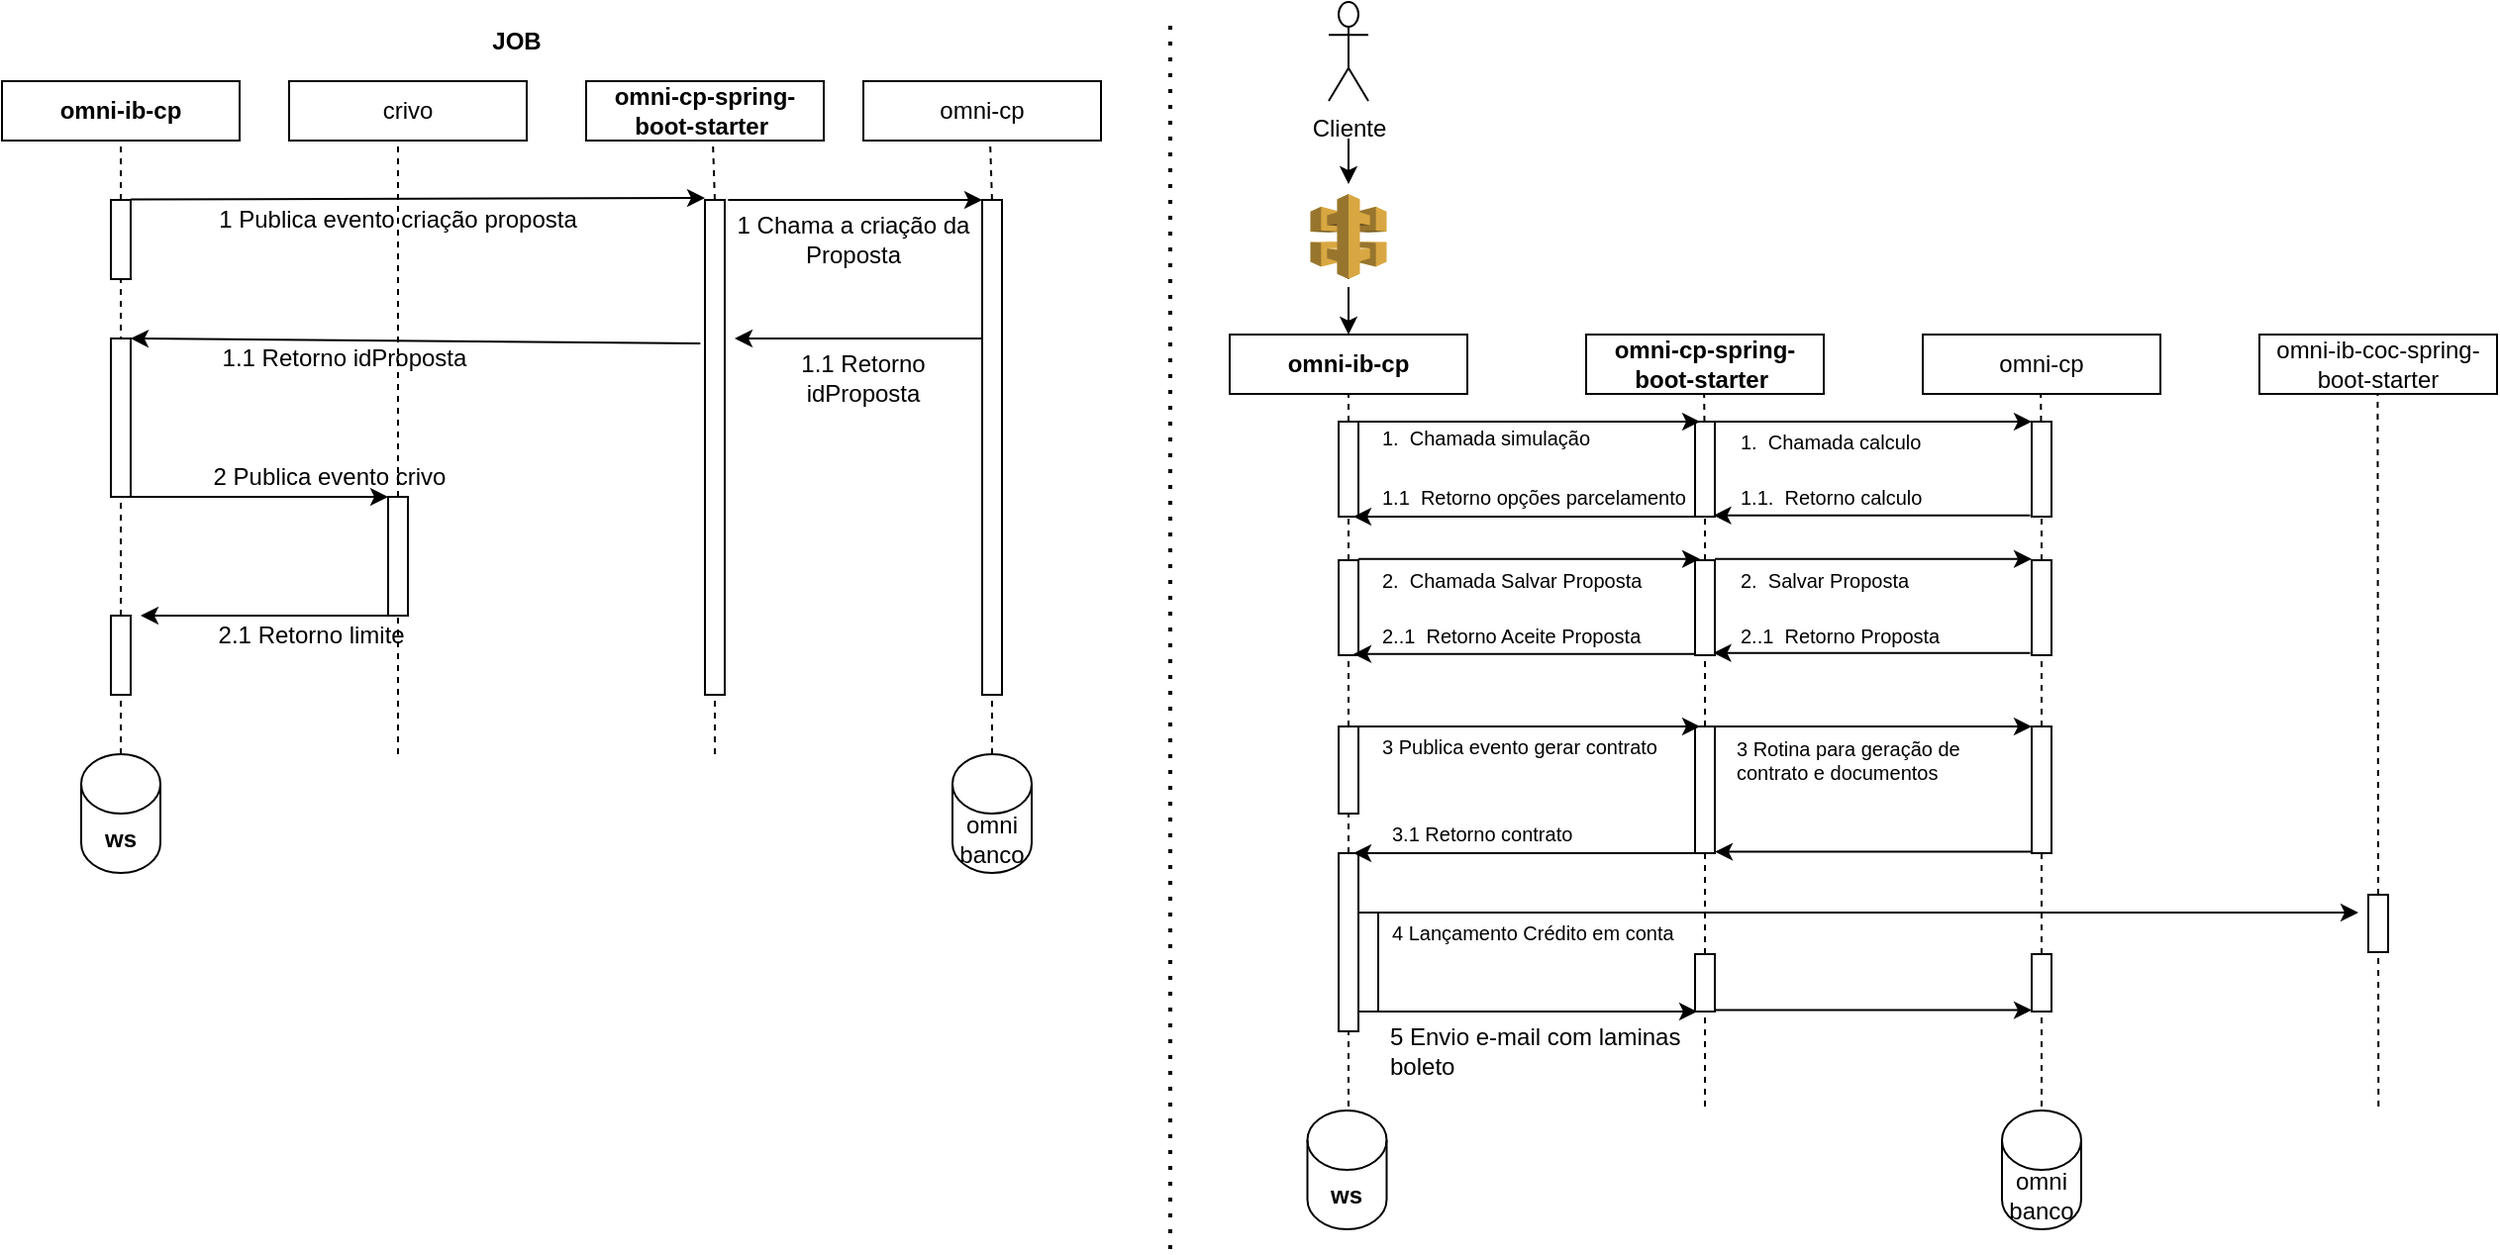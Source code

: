 <mxfile version="15.2.7" type="github">
  <diagram id="0FqVMD4JPgGbxOfEBaSR" name="Page-1">
    <mxGraphModel dx="1673" dy="896" grid="1" gridSize="10" guides="1" tooltips="1" connect="1" arrows="1" fold="1" page="1" pageScale="1" pageWidth="1169" pageHeight="827" math="0" shadow="0">
      <root>
        <mxCell id="0" />
        <mxCell id="1" parent="0" />
        <mxCell id="Z4EfVOkCpKeqiWPkEEuS-29" value="omni-ib-cp" style="rounded=0;whiteSpace=wrap;html=1;fontStyle=1" vertex="1" parent="1">
          <mxGeometry x="40" y="40" width="120" height="30" as="geometry" />
        </mxCell>
        <mxCell id="Z4EfVOkCpKeqiWPkEEuS-35" value="crivo" style="rounded=0;whiteSpace=wrap;html=1;" vertex="1" parent="1">
          <mxGeometry x="185" y="40" width="120" height="30" as="geometry" />
        </mxCell>
        <mxCell id="Z4EfVOkCpKeqiWPkEEuS-36" value="" style="endArrow=none;dashed=1;html=1;entryX=0.5;entryY=1;entryDx=0;entryDy=0;startArrow=none;" edge="1" parent="1" source="Z4EfVOkCpKeqiWPkEEuS-37">
          <mxGeometry width="50" height="50" relative="1" as="geometry">
            <mxPoint x="240" y="330" as="sourcePoint" />
            <mxPoint x="240" y="70" as="targetPoint" />
          </mxGeometry>
        </mxCell>
        <mxCell id="Z4EfVOkCpKeqiWPkEEuS-37" value="" style="rounded=0;whiteSpace=wrap;html=1;" vertex="1" parent="1">
          <mxGeometry x="235" y="250" width="10" height="60" as="geometry" />
        </mxCell>
        <mxCell id="Z4EfVOkCpKeqiWPkEEuS-40" value="" style="endArrow=classic;html=1;" edge="1" parent="1">
          <mxGeometry width="50" height="50" relative="1" as="geometry">
            <mxPoint x="105" y="99.75" as="sourcePoint" />
            <mxPoint x="395" y="99" as="targetPoint" />
          </mxGeometry>
        </mxCell>
        <mxCell id="Z4EfVOkCpKeqiWPkEEuS-41" value="omni-cp-spring-boot-starter&amp;nbsp;" style="rounded=0;whiteSpace=wrap;html=1;fontStyle=1" vertex="1" parent="1">
          <mxGeometry x="335" y="40" width="120" height="30" as="geometry" />
        </mxCell>
        <mxCell id="Z4EfVOkCpKeqiWPkEEuS-42" value="" style="endArrow=none;dashed=1;html=1;startArrow=none;entryX=0.5;entryY=1;entryDx=0;entryDy=0;" edge="1" parent="1">
          <mxGeometry width="50" height="50" relative="1" as="geometry">
            <mxPoint x="399.968" y="100" as="sourcePoint" />
            <mxPoint x="399" y="70" as="targetPoint" />
          </mxGeometry>
        </mxCell>
        <mxCell id="Z4EfVOkCpKeqiWPkEEuS-43" value="" style="rounded=0;whiteSpace=wrap;html=1;" vertex="1" parent="1">
          <mxGeometry x="395" y="100" width="10" height="250" as="geometry" />
        </mxCell>
        <mxCell id="Z4EfVOkCpKeqiWPkEEuS-45" value="" style="endArrow=classic;html=1;entryX=0;entryY=0;entryDx=0;entryDy=0;" edge="1" parent="1" target="Z4EfVOkCpKeqiWPkEEuS-61">
          <mxGeometry width="50" height="50" relative="1" as="geometry">
            <mxPoint x="406.67" y="100.0" as="sourcePoint" />
            <mxPoint x="525" y="100.42" as="targetPoint" />
            <Array as="points">
              <mxPoint x="486.67" y="100.0" />
            </Array>
          </mxGeometry>
        </mxCell>
        <mxCell id="Z4EfVOkCpKeqiWPkEEuS-46" value="" style="endArrow=classic;html=1;exitX=-0.233;exitY=0.29;exitDx=0;exitDy=0;exitPerimeter=0;" edge="1" parent="1" source="Z4EfVOkCpKeqiWPkEEuS-43">
          <mxGeometry width="50" height="50" relative="1" as="geometry">
            <mxPoint x="355" y="170.0" as="sourcePoint" />
            <mxPoint x="105" y="170.0" as="targetPoint" />
          </mxGeometry>
        </mxCell>
        <mxCell id="Z4EfVOkCpKeqiWPkEEuS-48" value="" style="endArrow=classic;html=1;entryX=0;entryY=0;entryDx=0;entryDy=0;" edge="1" parent="1" target="Z4EfVOkCpKeqiWPkEEuS-37">
          <mxGeometry width="50" height="50" relative="1" as="geometry">
            <mxPoint x="105" y="250" as="sourcePoint" />
            <mxPoint x="210" y="250.42" as="targetPoint" />
          </mxGeometry>
        </mxCell>
        <mxCell id="Z4EfVOkCpKeqiWPkEEuS-55" value="" style="endArrow=none;dashed=1;html=1;entryX=0.5;entryY=1;entryDx=0;entryDy=0;" edge="1" parent="1" target="Z4EfVOkCpKeqiWPkEEuS-37">
          <mxGeometry width="50" height="50" relative="1" as="geometry">
            <mxPoint x="240" y="380" as="sourcePoint" />
            <mxPoint x="239.58" y="314" as="targetPoint" />
          </mxGeometry>
        </mxCell>
        <mxCell id="Z4EfVOkCpKeqiWPkEEuS-58" value="" style="endArrow=classic;html=1;exitX=0;exitY=1;exitDx=0;exitDy=0;" edge="1" parent="1" source="Z4EfVOkCpKeqiWPkEEuS-37">
          <mxGeometry width="50" height="50" relative="1" as="geometry">
            <mxPoint x="215" y="310" as="sourcePoint" />
            <mxPoint x="110" y="310" as="targetPoint" />
          </mxGeometry>
        </mxCell>
        <mxCell id="Z4EfVOkCpKeqiWPkEEuS-59" value="omni-cp" style="rounded=0;whiteSpace=wrap;html=1;" vertex="1" parent="1">
          <mxGeometry x="475" y="40" width="120" height="30" as="geometry" />
        </mxCell>
        <mxCell id="Z4EfVOkCpKeqiWPkEEuS-60" value="" style="endArrow=none;dashed=1;html=1;entryX=0.5;entryY=1;entryDx=0;entryDy=0;startArrow=none;" edge="1" parent="1">
          <mxGeometry width="50" height="50" relative="1" as="geometry">
            <mxPoint x="539.968" y="100" as="sourcePoint" />
            <mxPoint x="539" y="70" as="targetPoint" />
          </mxGeometry>
        </mxCell>
        <mxCell id="Z4EfVOkCpKeqiWPkEEuS-61" value="" style="rounded=0;whiteSpace=wrap;html=1;" vertex="1" parent="1">
          <mxGeometry x="535" y="100" width="10" height="250" as="geometry" />
        </mxCell>
        <mxCell id="Z4EfVOkCpKeqiWPkEEuS-62" value="" style="endArrow=none;dashed=1;html=1;entryX=0.5;entryY=1;entryDx=0;entryDy=0;" edge="1" parent="1" target="Z4EfVOkCpKeqiWPkEEuS-61">
          <mxGeometry width="50" height="50" relative="1" as="geometry">
            <mxPoint x="540" y="380" as="sourcePoint" />
            <mxPoint x="540" y="65" as="targetPoint" />
          </mxGeometry>
        </mxCell>
        <mxCell id="Z4EfVOkCpKeqiWPkEEuS-67" value="" style="endArrow=classic;html=1;" edge="1" parent="1">
          <mxGeometry width="50" height="50" relative="1" as="geometry">
            <mxPoint x="535" y="170" as="sourcePoint" />
            <mxPoint x="410" y="170" as="targetPoint" />
          </mxGeometry>
        </mxCell>
        <mxCell id="Z4EfVOkCpKeqiWPkEEuS-76" value="1 Publica evento criação proposta" style="text;html=1;strokeColor=none;fillColor=none;align=center;verticalAlign=middle;whiteSpace=wrap;rounded=0;" vertex="1" parent="1">
          <mxGeometry x="140" y="100" width="200" height="20" as="geometry" />
        </mxCell>
        <mxCell id="Z4EfVOkCpKeqiWPkEEuS-77" value="1 Chama a criação da Proposta" style="text;html=1;strokeColor=none;fillColor=none;align=center;verticalAlign=middle;whiteSpace=wrap;rounded=0;" vertex="1" parent="1">
          <mxGeometry x="410" y="110" width="120" height="20" as="geometry" />
        </mxCell>
        <mxCell id="Z4EfVOkCpKeqiWPkEEuS-78" value="1.1 Retorno idProposta" style="text;html=1;strokeColor=none;fillColor=none;align=center;verticalAlign=middle;whiteSpace=wrap;rounded=0;" vertex="1" parent="1">
          <mxGeometry x="425" y="180" width="100" height="20" as="geometry" />
        </mxCell>
        <mxCell id="Z4EfVOkCpKeqiWPkEEuS-81" value="" style="endArrow=none;dashed=1;html=1;entryX=0.5;entryY=1;entryDx=0;entryDy=0;startArrow=none;" edge="1" parent="1" source="Z4EfVOkCpKeqiWPkEEuS-82">
          <mxGeometry width="50" height="50" relative="1" as="geometry">
            <mxPoint x="100" y="330" as="sourcePoint" />
            <mxPoint x="100" y="70" as="targetPoint" />
          </mxGeometry>
        </mxCell>
        <mxCell id="Z4EfVOkCpKeqiWPkEEuS-82" value="" style="rounded=0;whiteSpace=wrap;html=1;" vertex="1" parent="1">
          <mxGeometry x="95" y="100" width="10" height="40" as="geometry" />
        </mxCell>
        <mxCell id="Z4EfVOkCpKeqiWPkEEuS-83" value="" style="endArrow=none;dashed=1;html=1;entryX=0.5;entryY=1;entryDx=0;entryDy=0;startArrow=none;" edge="1" parent="1" target="Z4EfVOkCpKeqiWPkEEuS-82">
          <mxGeometry width="50" height="50" relative="1" as="geometry">
            <mxPoint x="100" y="250" as="sourcePoint" />
            <mxPoint x="100" y="70" as="targetPoint" />
          </mxGeometry>
        </mxCell>
        <mxCell id="Z4EfVOkCpKeqiWPkEEuS-85" value="" style="endArrow=none;dashed=1;html=1;entryX=0.5;entryY=1;entryDx=0;entryDy=0;startArrow=none;" edge="1" parent="1" source="Z4EfVOkCpKeqiWPkEEuS-87" target="Z4EfVOkCpKeqiWPkEEuS-86">
          <mxGeometry width="50" height="50" relative="1" as="geometry">
            <mxPoint x="100" y="350" as="sourcePoint" />
            <mxPoint x="100" y="290" as="targetPoint" />
          </mxGeometry>
        </mxCell>
        <mxCell id="Z4EfVOkCpKeqiWPkEEuS-86" value="" style="rounded=0;whiteSpace=wrap;html=1;" vertex="1" parent="1">
          <mxGeometry x="95" y="170" width="10" height="80" as="geometry" />
        </mxCell>
        <mxCell id="Z4EfVOkCpKeqiWPkEEuS-87" value="" style="rounded=0;whiteSpace=wrap;html=1;" vertex="1" parent="1">
          <mxGeometry x="95" y="310" width="10" height="40" as="geometry" />
        </mxCell>
        <mxCell id="Z4EfVOkCpKeqiWPkEEuS-91" value="ws" style="shape=cylinder3;whiteSpace=wrap;html=1;boundedLbl=1;backgroundOutline=1;size=15;fontStyle=1" vertex="1" parent="1">
          <mxGeometry x="80" y="380" width="40" height="60" as="geometry" />
        </mxCell>
        <mxCell id="Z4EfVOkCpKeqiWPkEEuS-92" value="omni banco" style="shape=cylinder3;whiteSpace=wrap;html=1;boundedLbl=1;backgroundOutline=1;size=15;" vertex="1" parent="1">
          <mxGeometry x="520" y="380" width="40" height="60" as="geometry" />
        </mxCell>
        <mxCell id="Z4EfVOkCpKeqiWPkEEuS-93" value="1.1 Retorno idProposta" style="text;html=1;strokeColor=none;fillColor=none;align=center;verticalAlign=middle;whiteSpace=wrap;rounded=0;" vertex="1" parent="1">
          <mxGeometry x="133" y="170" width="160" height="20" as="geometry" />
        </mxCell>
        <mxCell id="Z4EfVOkCpKeqiWPkEEuS-94" value="2 Publica evento crivo" style="text;html=1;strokeColor=none;fillColor=none;align=center;verticalAlign=middle;whiteSpace=wrap;rounded=0;" vertex="1" parent="1">
          <mxGeometry x="133" y="230" width="145" height="20" as="geometry" />
        </mxCell>
        <mxCell id="Z4EfVOkCpKeqiWPkEEuS-103" value="" style="endArrow=none;dashed=1;html=1;entryX=0.5;entryY=1;entryDx=0;entryDy=0;" edge="1" parent="1" target="Z4EfVOkCpKeqiWPkEEuS-87">
          <mxGeometry width="50" height="50" relative="1" as="geometry">
            <mxPoint x="100" y="380" as="sourcePoint" />
            <mxPoint x="100" y="355" as="targetPoint" />
          </mxGeometry>
        </mxCell>
        <mxCell id="Z4EfVOkCpKeqiWPkEEuS-104" value="2.1 Retorno limite&amp;nbsp;" style="text;html=1;strokeColor=none;fillColor=none;align=center;verticalAlign=middle;whiteSpace=wrap;rounded=0;" vertex="1" parent="1">
          <mxGeometry x="118" y="310" width="160" height="20" as="geometry" />
        </mxCell>
        <mxCell id="Z4EfVOkCpKeqiWPkEEuS-106" value="" style="endArrow=none;dashed=1;html=1;entryX=0.5;entryY=1;entryDx=0;entryDy=0;entryPerimeter=0;" edge="1" parent="1" target="Z4EfVOkCpKeqiWPkEEuS-43">
          <mxGeometry width="50" height="50" relative="1" as="geometry">
            <mxPoint x="400" y="380" as="sourcePoint" />
            <mxPoint x="400" y="360" as="targetPoint" />
          </mxGeometry>
        </mxCell>
        <mxCell id="Z4EfVOkCpKeqiWPkEEuS-107" value="Cliente" style="shape=umlActor;verticalLabelPosition=bottom;verticalAlign=top;html=1;outlineConnect=0;" vertex="1" parent="1">
          <mxGeometry x="710" width="20" height="50" as="geometry" />
        </mxCell>
        <mxCell id="Z4EfVOkCpKeqiWPkEEuS-109" value="" style="endArrow=classic;html=1;startArrow=none;" edge="1" parent="1" source="Z4EfVOkCpKeqiWPkEEuS-128">
          <mxGeometry width="50" height="50" relative="1" as="geometry">
            <mxPoint x="720" y="80" as="sourcePoint" />
            <mxPoint x="720" y="120" as="targetPoint" />
          </mxGeometry>
        </mxCell>
        <mxCell id="Z4EfVOkCpKeqiWPkEEuS-110" value="omni-ib-cp" style="rounded=0;whiteSpace=wrap;html=1;fontStyle=1" vertex="1" parent="1">
          <mxGeometry x="660" y="168" width="120" height="30" as="geometry" />
        </mxCell>
        <mxCell id="Z4EfVOkCpKeqiWPkEEuS-112" value="JOB" style="text;html=1;strokeColor=none;fillColor=none;align=center;verticalAlign=middle;whiteSpace=wrap;rounded=0;fontStyle=1" vertex="1" parent="1">
          <mxGeometry x="280" y="10" width="40" height="20" as="geometry" />
        </mxCell>
        <mxCell id="Z4EfVOkCpKeqiWPkEEuS-113" value="" style="endArrow=none;dashed=1;html=1;dashPattern=1 3;strokeWidth=2;" edge="1" parent="1">
          <mxGeometry width="50" height="50" relative="1" as="geometry">
            <mxPoint x="630" y="630" as="sourcePoint" />
            <mxPoint x="630" y="10" as="targetPoint" />
          </mxGeometry>
        </mxCell>
        <mxCell id="Z4EfVOkCpKeqiWPkEEuS-116" value="" style="endArrow=none;dashed=1;html=1;startArrow=none;" edge="1" parent="1" source="Z4EfVOkCpKeqiWPkEEuS-117">
          <mxGeometry width="50" height="50" relative="1" as="geometry">
            <mxPoint x="720" y="558" as="sourcePoint" />
            <mxPoint x="720" y="198" as="targetPoint" />
          </mxGeometry>
        </mxCell>
        <mxCell id="Z4EfVOkCpKeqiWPkEEuS-117" value="" style="rounded=0;whiteSpace=wrap;html=1;" vertex="1" parent="1">
          <mxGeometry x="715" y="212" width="10" height="48" as="geometry" />
        </mxCell>
        <mxCell id="Z4EfVOkCpKeqiWPkEEuS-118" value="" style="endArrow=none;dashed=1;html=1;startArrow=none;" edge="1" parent="1" source="Z4EfVOkCpKeqiWPkEEuS-142" target="Z4EfVOkCpKeqiWPkEEuS-117">
          <mxGeometry width="50" height="50" relative="1" as="geometry">
            <mxPoint x="720" y="558" as="sourcePoint" />
            <mxPoint x="720" y="198" as="targetPoint" />
          </mxGeometry>
        </mxCell>
        <mxCell id="Z4EfVOkCpKeqiWPkEEuS-120" value="omni-cp-spring-boot-starter&amp;nbsp;" style="rounded=0;whiteSpace=wrap;html=1;fontStyle=1" vertex="1" parent="1">
          <mxGeometry x="840" y="168" width="120" height="30" as="geometry" />
        </mxCell>
        <mxCell id="Z4EfVOkCpKeqiWPkEEuS-122" value="omni-cp" style="rounded=0;whiteSpace=wrap;html=1;fontStyle=0" vertex="1" parent="1">
          <mxGeometry x="1010" y="168" width="120" height="30" as="geometry" />
        </mxCell>
        <mxCell id="Z4EfVOkCpKeqiWPkEEuS-123" value="" style="endArrow=none;dashed=1;html=1;startArrow=none;" edge="1" parent="1" source="Z4EfVOkCpKeqiWPkEEuS-144">
          <mxGeometry width="50" height="50" relative="1" as="geometry">
            <mxPoint x="900" y="558" as="sourcePoint" />
            <mxPoint x="899.58" y="198" as="targetPoint" />
          </mxGeometry>
        </mxCell>
        <mxCell id="Z4EfVOkCpKeqiWPkEEuS-124" value="" style="endArrow=none;dashed=1;html=1;startArrow=none;" edge="1" parent="1" source="Z4EfVOkCpKeqiWPkEEuS-146">
          <mxGeometry width="50" height="50" relative="1" as="geometry">
            <mxPoint x="1070" y="558" as="sourcePoint" />
            <mxPoint x="1069.58" y="198" as="targetPoint" />
          </mxGeometry>
        </mxCell>
        <mxCell id="Z4EfVOkCpKeqiWPkEEuS-125" value="omni-ib-coc-spring-boot-starter" style="rounded=0;whiteSpace=wrap;html=1;fontStyle=0" vertex="1" parent="1">
          <mxGeometry x="1180" y="168" width="120" height="30" as="geometry" />
        </mxCell>
        <mxCell id="Z4EfVOkCpKeqiWPkEEuS-128" value="" style="outlineConnect=0;dashed=0;verticalLabelPosition=bottom;verticalAlign=top;align=center;html=1;shape=mxgraph.aws3.api_gateway;fillColor=#D9A741;gradientColor=none;" vertex="1" parent="1">
          <mxGeometry x="700.75" y="97" width="38.5" height="43" as="geometry" />
        </mxCell>
        <mxCell id="Z4EfVOkCpKeqiWPkEEuS-133" value="" style="endArrow=classic;html=1;" edge="1" parent="1">
          <mxGeometry width="50" height="50" relative="1" as="geometry">
            <mxPoint x="720" y="69" as="sourcePoint" />
            <mxPoint x="720" y="92" as="targetPoint" />
          </mxGeometry>
        </mxCell>
        <mxCell id="Z4EfVOkCpKeqiWPkEEuS-134" value="" style="endArrow=classic;html=1;entryX=0.5;entryY=0;entryDx=0;entryDy=0;" edge="1" parent="1" target="Z4EfVOkCpKeqiWPkEEuS-110">
          <mxGeometry width="50" height="50" relative="1" as="geometry">
            <mxPoint x="720" y="144" as="sourcePoint" />
            <mxPoint x="765" y="93.5" as="targetPoint" />
          </mxGeometry>
        </mxCell>
        <mxCell id="Z4EfVOkCpKeqiWPkEEuS-140" value="" style="rounded=0;whiteSpace=wrap;html=1;" vertex="1" parent="1">
          <mxGeometry x="715" y="282" width="10" height="48" as="geometry" />
        </mxCell>
        <mxCell id="Z4EfVOkCpKeqiWPkEEuS-141" value="" style="endArrow=none;dashed=1;html=1;startArrow=none;" edge="1" parent="1" source="Z4EfVOkCpKeqiWPkEEuS-200">
          <mxGeometry width="50" height="50" relative="1" as="geometry">
            <mxPoint x="1240.13" y="558" as="sourcePoint" />
            <mxPoint x="1239.71" y="198" as="targetPoint" />
          </mxGeometry>
        </mxCell>
        <mxCell id="Z4EfVOkCpKeqiWPkEEuS-142" value="" style="rounded=0;whiteSpace=wrap;html=1;" vertex="1" parent="1">
          <mxGeometry x="715" y="366" width="10" height="44" as="geometry" />
        </mxCell>
        <mxCell id="Z4EfVOkCpKeqiWPkEEuS-143" value="" style="endArrow=none;dashed=1;html=1;startArrow=none;" edge="1" parent="1" source="Z4EfVOkCpKeqiWPkEEuS-166" target="Z4EfVOkCpKeqiWPkEEuS-142">
          <mxGeometry width="50" height="50" relative="1" as="geometry">
            <mxPoint x="720" y="558" as="sourcePoint" />
            <mxPoint x="720" y="260" as="targetPoint" />
          </mxGeometry>
        </mxCell>
        <mxCell id="Z4EfVOkCpKeqiWPkEEuS-144" value="" style="rounded=0;whiteSpace=wrap;html=1;" vertex="1" parent="1">
          <mxGeometry x="895" y="212" width="10" height="48" as="geometry" />
        </mxCell>
        <mxCell id="Z4EfVOkCpKeqiWPkEEuS-145" value="" style="endArrow=none;dashed=1;html=1;startArrow=none;" edge="1" parent="1" source="Z4EfVOkCpKeqiWPkEEuS-148" target="Z4EfVOkCpKeqiWPkEEuS-144">
          <mxGeometry width="50" height="50" relative="1" as="geometry">
            <mxPoint x="900" y="558" as="sourcePoint" />
            <mxPoint x="899.58" y="198" as="targetPoint" />
          </mxGeometry>
        </mxCell>
        <mxCell id="Z4EfVOkCpKeqiWPkEEuS-146" value="" style="rounded=0;whiteSpace=wrap;html=1;" vertex="1" parent="1">
          <mxGeometry x="1065" y="212" width="10" height="48" as="geometry" />
        </mxCell>
        <mxCell id="Z4EfVOkCpKeqiWPkEEuS-147" value="" style="endArrow=none;dashed=1;html=1;startArrow=none;" edge="1" parent="1" source="Z4EfVOkCpKeqiWPkEEuS-150" target="Z4EfVOkCpKeqiWPkEEuS-146">
          <mxGeometry width="50" height="50" relative="1" as="geometry">
            <mxPoint x="1070" y="558" as="sourcePoint" />
            <mxPoint x="1069.58" y="198" as="targetPoint" />
          </mxGeometry>
        </mxCell>
        <mxCell id="Z4EfVOkCpKeqiWPkEEuS-148" value="" style="rounded=0;whiteSpace=wrap;html=1;" vertex="1" parent="1">
          <mxGeometry x="895" y="282" width="10" height="48" as="geometry" />
        </mxCell>
        <mxCell id="Z4EfVOkCpKeqiWPkEEuS-149" value="" style="endArrow=none;dashed=1;html=1;startArrow=none;" edge="1" parent="1" source="Z4EfVOkCpKeqiWPkEEuS-162" target="Z4EfVOkCpKeqiWPkEEuS-148">
          <mxGeometry width="50" height="50" relative="1" as="geometry">
            <mxPoint x="900" y="558" as="sourcePoint" />
            <mxPoint x="900" y="260" as="targetPoint" />
          </mxGeometry>
        </mxCell>
        <mxCell id="Z4EfVOkCpKeqiWPkEEuS-150" value="" style="rounded=0;whiteSpace=wrap;html=1;" vertex="1" parent="1">
          <mxGeometry x="1065" y="282" width="10" height="48" as="geometry" />
        </mxCell>
        <mxCell id="Z4EfVOkCpKeqiWPkEEuS-151" value="" style="endArrow=none;dashed=1;html=1;startArrow=none;" edge="1" parent="1" source="Z4EfVOkCpKeqiWPkEEuS-179" target="Z4EfVOkCpKeqiWPkEEuS-150">
          <mxGeometry width="50" height="50" relative="1" as="geometry">
            <mxPoint x="1070" y="558" as="sourcePoint" />
            <mxPoint x="1070" y="260" as="targetPoint" />
          </mxGeometry>
        </mxCell>
        <mxCell id="Z4EfVOkCpKeqiWPkEEuS-154" value="" style="endArrow=classic;html=1;entryX=0.25;entryY=0;entryDx=0;entryDy=0;" edge="1" parent="1" target="Z4EfVOkCpKeqiWPkEEuS-144">
          <mxGeometry width="50" height="50" relative="1" as="geometry">
            <mxPoint x="725" y="212" as="sourcePoint" />
            <mxPoint x="890" y="212" as="targetPoint" />
          </mxGeometry>
        </mxCell>
        <mxCell id="Z4EfVOkCpKeqiWPkEEuS-155" value="" style="endArrow=classic;html=1;exitX=0;exitY=1;exitDx=0;exitDy=0;entryX=0.75;entryY=1;entryDx=0;entryDy=0;" edge="1" parent="1" source="Z4EfVOkCpKeqiWPkEEuS-144" target="Z4EfVOkCpKeqiWPkEEuS-117">
          <mxGeometry width="50" height="50" relative="1" as="geometry">
            <mxPoint x="890" y="260" as="sourcePoint" />
            <mxPoint x="730" y="260" as="targetPoint" />
          </mxGeometry>
        </mxCell>
        <mxCell id="Z4EfVOkCpKeqiWPkEEuS-156" value="" style="endArrow=classic;html=1;entryX=0;entryY=0;entryDx=0;entryDy=0;" edge="1" parent="1" target="Z4EfVOkCpKeqiWPkEEuS-146">
          <mxGeometry width="50" height="50" relative="1" as="geometry">
            <mxPoint x="905" y="212" as="sourcePoint" />
            <mxPoint x="1045" y="212" as="targetPoint" />
          </mxGeometry>
        </mxCell>
        <mxCell id="Z4EfVOkCpKeqiWPkEEuS-157" value="" style="endArrow=classic;html=1;" edge="1" parent="1">
          <mxGeometry width="50" height="50" relative="1" as="geometry">
            <mxPoint x="1064.25" y="259.43" as="sourcePoint" />
            <mxPoint x="904.25" y="259.43" as="targetPoint" />
          </mxGeometry>
        </mxCell>
        <mxCell id="Z4EfVOkCpKeqiWPkEEuS-158" value="" style="endArrow=classic;html=1;entryX=0.25;entryY=0;entryDx=0;entryDy=0;" edge="1" parent="1">
          <mxGeometry width="50" height="50" relative="1" as="geometry">
            <mxPoint x="725" y="281.43" as="sourcePoint" />
            <mxPoint x="897.5" y="281.43" as="targetPoint" />
          </mxGeometry>
        </mxCell>
        <mxCell id="Z4EfVOkCpKeqiWPkEEuS-159" value="" style="endArrow=classic;html=1;exitX=0;exitY=1;exitDx=0;exitDy=0;entryX=0.75;entryY=1;entryDx=0;entryDy=0;" edge="1" parent="1">
          <mxGeometry width="50" height="50" relative="1" as="geometry">
            <mxPoint x="895" y="329.43" as="sourcePoint" />
            <mxPoint x="722.5" y="329.43" as="targetPoint" />
          </mxGeometry>
        </mxCell>
        <mxCell id="Z4EfVOkCpKeqiWPkEEuS-160" value="" style="endArrow=classic;html=1;entryX=0;entryY=0;entryDx=0;entryDy=0;" edge="1" parent="1">
          <mxGeometry width="50" height="50" relative="1" as="geometry">
            <mxPoint x="905" y="281.43" as="sourcePoint" />
            <mxPoint x="1065" y="281.43" as="targetPoint" />
          </mxGeometry>
        </mxCell>
        <mxCell id="Z4EfVOkCpKeqiWPkEEuS-161" value="" style="endArrow=classic;html=1;" edge="1" parent="1">
          <mxGeometry width="50" height="50" relative="1" as="geometry">
            <mxPoint x="1064.25" y="328.86" as="sourcePoint" />
            <mxPoint x="904.25" y="328.86" as="targetPoint" />
          </mxGeometry>
        </mxCell>
        <mxCell id="Z4EfVOkCpKeqiWPkEEuS-162" value="" style="rounded=0;whiteSpace=wrap;html=1;" vertex="1" parent="1">
          <mxGeometry x="895" y="366" width="10" height="64" as="geometry" />
        </mxCell>
        <mxCell id="Z4EfVOkCpKeqiWPkEEuS-163" value="" style="endArrow=none;dashed=1;html=1;startArrow=none;" edge="1" parent="1" source="Z4EfVOkCpKeqiWPkEEuS-170" target="Z4EfVOkCpKeqiWPkEEuS-162">
          <mxGeometry width="50" height="50" relative="1" as="geometry">
            <mxPoint x="900" y="558" as="sourcePoint" />
            <mxPoint x="900" y="330" as="targetPoint" />
          </mxGeometry>
        </mxCell>
        <mxCell id="Z4EfVOkCpKeqiWPkEEuS-165" value="" style="endArrow=classic;html=1;entryX=0.25;entryY=0;entryDx=0;entryDy=0;" edge="1" parent="1">
          <mxGeometry width="50" height="50" relative="1" as="geometry">
            <mxPoint x="725" y="366.0" as="sourcePoint" />
            <mxPoint x="897.5" y="366.0" as="targetPoint" />
          </mxGeometry>
        </mxCell>
        <mxCell id="Z4EfVOkCpKeqiWPkEEuS-166" value="" style="rounded=0;whiteSpace=wrap;html=1;" vertex="1" parent="1">
          <mxGeometry x="715" y="430" width="10" height="90" as="geometry" />
        </mxCell>
        <mxCell id="Z4EfVOkCpKeqiWPkEEuS-167" value="" style="endArrow=none;dashed=1;html=1;" edge="1" parent="1" target="Z4EfVOkCpKeqiWPkEEuS-166">
          <mxGeometry width="50" height="50" relative="1" as="geometry">
            <mxPoint x="720" y="558" as="sourcePoint" />
            <mxPoint x="720" y="410" as="targetPoint" />
          </mxGeometry>
        </mxCell>
        <mxCell id="Z4EfVOkCpKeqiWPkEEuS-168" value="" style="endArrow=classic;html=1;exitX=0;exitY=1;exitDx=0;exitDy=0;entryX=0.75;entryY=1;entryDx=0;entryDy=0;" edge="1" parent="1">
          <mxGeometry width="50" height="50" relative="1" as="geometry">
            <mxPoint x="895" y="430.0" as="sourcePoint" />
            <mxPoint x="722.5" y="430.0" as="targetPoint" />
          </mxGeometry>
        </mxCell>
        <mxCell id="Z4EfVOkCpKeqiWPkEEuS-170" value="" style="rounded=0;whiteSpace=wrap;html=1;" vertex="1" parent="1">
          <mxGeometry x="895" y="481" width="10" height="29" as="geometry" />
        </mxCell>
        <mxCell id="Z4EfVOkCpKeqiWPkEEuS-171" value="" style="endArrow=none;dashed=1;html=1;" edge="1" parent="1" target="Z4EfVOkCpKeqiWPkEEuS-170">
          <mxGeometry width="50" height="50" relative="1" as="geometry">
            <mxPoint x="900" y="558" as="sourcePoint" />
            <mxPoint x="900" y="430" as="targetPoint" />
          </mxGeometry>
        </mxCell>
        <mxCell id="Z4EfVOkCpKeqiWPkEEuS-173" value="" style="endArrow=classic;html=1;" edge="1" parent="1">
          <mxGeometry width="50" height="50" relative="1" as="geometry">
            <mxPoint x="725" y="460" as="sourcePoint" />
            <mxPoint x="1230" y="460" as="targetPoint" />
          </mxGeometry>
        </mxCell>
        <mxCell id="Z4EfVOkCpKeqiWPkEEuS-174" value="" style="rounded=0;whiteSpace=wrap;html=1;" vertex="1" parent="1">
          <mxGeometry x="725" y="460" width="10" height="50" as="geometry" />
        </mxCell>
        <mxCell id="Z4EfVOkCpKeqiWPkEEuS-175" value="" style="rounded=0;whiteSpace=wrap;html=1;" vertex="1" parent="1">
          <mxGeometry x="1065" y="481" width="10" height="29" as="geometry" />
        </mxCell>
        <mxCell id="Z4EfVOkCpKeqiWPkEEuS-176" value="" style="endArrow=none;dashed=1;html=1;" edge="1" parent="1" target="Z4EfVOkCpKeqiWPkEEuS-175">
          <mxGeometry width="50" height="50" relative="1" as="geometry">
            <mxPoint x="1070" y="558" as="sourcePoint" />
            <mxPoint x="1070" y="330" as="targetPoint" />
          </mxGeometry>
        </mxCell>
        <mxCell id="Z4EfVOkCpKeqiWPkEEuS-177" value="" style="endArrow=classic;html=1;" edge="1" parent="1">
          <mxGeometry width="50" height="50" relative="1" as="geometry">
            <mxPoint x="731" y="510" as="sourcePoint" />
            <mxPoint x="896" y="510" as="targetPoint" />
          </mxGeometry>
        </mxCell>
        <mxCell id="Z4EfVOkCpKeqiWPkEEuS-178" value="5 Envio e-mail com laminas boleto" style="text;html=1;strokeColor=none;fillColor=none;align=left;verticalAlign=middle;whiteSpace=wrap;rounded=0;" vertex="1" parent="1">
          <mxGeometry x="739.25" y="520" width="160" height="20" as="geometry" />
        </mxCell>
        <mxCell id="Z4EfVOkCpKeqiWPkEEuS-179" value="" style="rounded=0;whiteSpace=wrap;html=1;" vertex="1" parent="1">
          <mxGeometry x="1065" y="366" width="10" height="64" as="geometry" />
        </mxCell>
        <mxCell id="Z4EfVOkCpKeqiWPkEEuS-180" value="" style="endArrow=none;dashed=1;html=1;startArrow=none;" edge="1" parent="1" source="Z4EfVOkCpKeqiWPkEEuS-175" target="Z4EfVOkCpKeqiWPkEEuS-179">
          <mxGeometry width="50" height="50" relative="1" as="geometry">
            <mxPoint x="1070" y="491.0" as="sourcePoint" />
            <mxPoint x="1070" y="330.0" as="targetPoint" />
          </mxGeometry>
        </mxCell>
        <mxCell id="Z4EfVOkCpKeqiWPkEEuS-181" value="" style="endArrow=classic;html=1;entryX=0;entryY=0;entryDx=0;entryDy=0;" edge="1" parent="1">
          <mxGeometry width="50" height="50" relative="1" as="geometry">
            <mxPoint x="905" y="366.0" as="sourcePoint" />
            <mxPoint x="1065" y="366.0" as="targetPoint" />
          </mxGeometry>
        </mxCell>
        <mxCell id="Z4EfVOkCpKeqiWPkEEuS-182" value="" style="endArrow=classic;html=1;" edge="1" parent="1">
          <mxGeometry width="50" height="50" relative="1" as="geometry">
            <mxPoint x="1065.0" y="429.31" as="sourcePoint" />
            <mxPoint x="905.0" y="429.31" as="targetPoint" />
          </mxGeometry>
        </mxCell>
        <mxCell id="Z4EfVOkCpKeqiWPkEEuS-183" value="" style="endArrow=classic;html=1;entryX=0;entryY=0;entryDx=0;entryDy=0;" edge="1" parent="1">
          <mxGeometry width="50" height="50" relative="1" as="geometry">
            <mxPoint x="905" y="509.31" as="sourcePoint" />
            <mxPoint x="1065" y="509.31" as="targetPoint" />
          </mxGeometry>
        </mxCell>
        <mxCell id="Z4EfVOkCpKeqiWPkEEuS-186" value="1.&amp;nbsp; Chamada simulação" style="text;html=1;strokeColor=none;fillColor=none;align=left;verticalAlign=middle;whiteSpace=wrap;rounded=0;fontSize=10;" vertex="1" parent="1">
          <mxGeometry x="735" y="210" width="120" height="20" as="geometry" />
        </mxCell>
        <mxCell id="Z4EfVOkCpKeqiWPkEEuS-187" value="1.1&amp;nbsp; Retorno opções parcelamento" style="text;html=1;strokeColor=none;fillColor=none;align=left;verticalAlign=middle;whiteSpace=wrap;rounded=0;fontSize=10;" vertex="1" parent="1">
          <mxGeometry x="734.62" y="240" width="160" height="20" as="geometry" />
        </mxCell>
        <mxCell id="Z4EfVOkCpKeqiWPkEEuS-188" value="2.&amp;nbsp; Chamada Salvar Proposta" style="text;html=1;strokeColor=none;fillColor=none;align=left;verticalAlign=middle;whiteSpace=wrap;rounded=0;fontSize=10;" vertex="1" parent="1">
          <mxGeometry x="734.62" y="282" width="155.38" height="20" as="geometry" />
        </mxCell>
        <mxCell id="Z4EfVOkCpKeqiWPkEEuS-189" value="3 Publica evento gerar contrato" style="text;html=1;strokeColor=none;fillColor=none;align=left;verticalAlign=middle;whiteSpace=wrap;rounded=0;fontSize=10;" vertex="1" parent="1">
          <mxGeometry x="734.62" y="366" width="150.75" height="20" as="geometry" />
        </mxCell>
        <mxCell id="Z4EfVOkCpKeqiWPkEEuS-190" value="3.1 Retorno contrato" style="text;html=1;strokeColor=none;fillColor=none;align=left;verticalAlign=middle;whiteSpace=wrap;rounded=0;fontSize=10;" vertex="1" parent="1">
          <mxGeometry x="740" y="410" width="160" height="20" as="geometry" />
        </mxCell>
        <mxCell id="Z4EfVOkCpKeqiWPkEEuS-191" value="4 Lançamento Crédito em conta" style="text;html=1;strokeColor=none;fillColor=none;align=left;verticalAlign=middle;whiteSpace=wrap;rounded=0;fontSize=10;" vertex="1" parent="1">
          <mxGeometry x="740" y="460" width="160" height="20" as="geometry" />
        </mxCell>
        <mxCell id="Z4EfVOkCpKeqiWPkEEuS-192" value="2.&amp;nbsp; Salvar Proposta" style="text;html=1;strokeColor=none;fillColor=none;align=left;verticalAlign=middle;whiteSpace=wrap;rounded=0;fontSize=10;" vertex="1" parent="1">
          <mxGeometry x="915.75" y="282" width="149.25" height="20" as="geometry" />
        </mxCell>
        <mxCell id="Z4EfVOkCpKeqiWPkEEuS-193" value="1.&amp;nbsp; Chamada calculo" style="text;html=1;strokeColor=none;fillColor=none;align=left;verticalAlign=middle;whiteSpace=wrap;rounded=0;fontSize=10;" vertex="1" parent="1">
          <mxGeometry x="915.75" y="212" width="120" height="20" as="geometry" />
        </mxCell>
        <mxCell id="Z4EfVOkCpKeqiWPkEEuS-194" value="1.1.&amp;nbsp; Retorno calculo" style="text;html=1;strokeColor=none;fillColor=none;align=left;verticalAlign=middle;whiteSpace=wrap;rounded=0;fontSize=10;" vertex="1" parent="1">
          <mxGeometry x="915.75" y="240" width="120" height="20" as="geometry" />
        </mxCell>
        <mxCell id="Z4EfVOkCpKeqiWPkEEuS-195" value="2..1&amp;nbsp; Retorno Proposta" style="text;html=1;strokeColor=none;fillColor=none;align=left;verticalAlign=middle;whiteSpace=wrap;rounded=0;fontSize=10;" vertex="1" parent="1">
          <mxGeometry x="915.75" y="310" width="149.25" height="20" as="geometry" />
        </mxCell>
        <mxCell id="Z4EfVOkCpKeqiWPkEEuS-196" value="2..1&amp;nbsp; Retorno Aceite Proposta" style="text;html=1;strokeColor=none;fillColor=none;align=left;verticalAlign=middle;whiteSpace=wrap;rounded=0;fontSize=10;" vertex="1" parent="1">
          <mxGeometry x="735.37" y="310" width="149.25" height="20" as="geometry" />
        </mxCell>
        <mxCell id="Z4EfVOkCpKeqiWPkEEuS-197" value="3 Rotina para geração de contrato e documentos" style="text;html=1;strokeColor=none;fillColor=none;align=left;verticalAlign=middle;whiteSpace=wrap;rounded=0;fontSize=10;" vertex="1" parent="1">
          <mxGeometry x="914.25" y="373" width="150.75" height="20" as="geometry" />
        </mxCell>
        <mxCell id="Z4EfVOkCpKeqiWPkEEuS-198" value="omni banco" style="shape=cylinder3;whiteSpace=wrap;html=1;boundedLbl=1;backgroundOutline=1;size=15;" vertex="1" parent="1">
          <mxGeometry x="1050" y="560" width="40" height="60" as="geometry" />
        </mxCell>
        <mxCell id="Z4EfVOkCpKeqiWPkEEuS-199" value="ws" style="shape=cylinder3;whiteSpace=wrap;html=1;boundedLbl=1;backgroundOutline=1;size=15;fontStyle=1" vertex="1" parent="1">
          <mxGeometry x="699.25" y="560" width="40" height="60" as="geometry" />
        </mxCell>
        <mxCell id="Z4EfVOkCpKeqiWPkEEuS-200" value="" style="rounded=0;whiteSpace=wrap;html=1;" vertex="1" parent="1">
          <mxGeometry x="1235" y="451" width="10" height="29" as="geometry" />
        </mxCell>
        <mxCell id="Z4EfVOkCpKeqiWPkEEuS-201" value="" style="endArrow=none;dashed=1;html=1;" edge="1" parent="1" target="Z4EfVOkCpKeqiWPkEEuS-200">
          <mxGeometry width="50" height="50" relative="1" as="geometry">
            <mxPoint x="1240.13" y="558.0" as="sourcePoint" />
            <mxPoint x="1239.71" y="198" as="targetPoint" />
          </mxGeometry>
        </mxCell>
      </root>
    </mxGraphModel>
  </diagram>
</mxfile>
